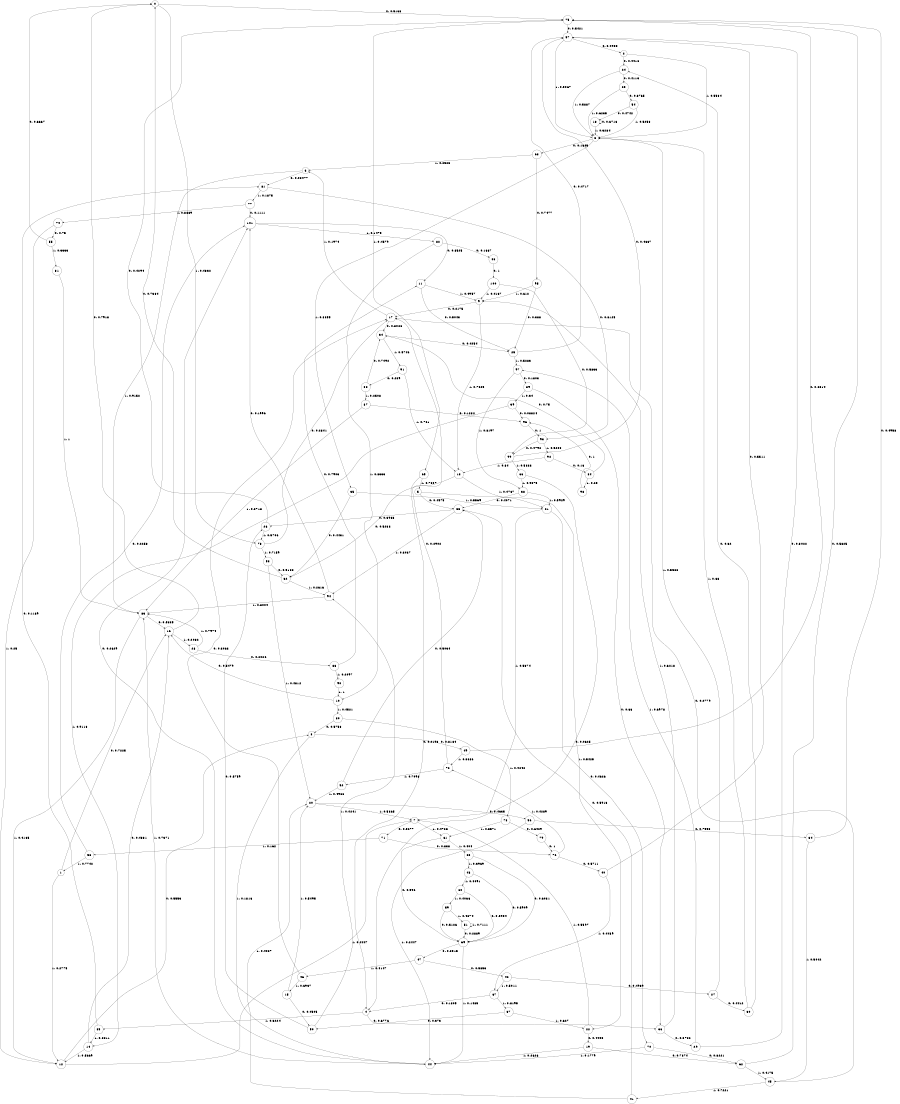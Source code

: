 digraph "ch8faceL10" {
size = "6,8.5";
ratio = "fill";
node [shape = circle];
node [fontsize = 24];
edge [fontsize = 24];
0 -> 75 [label = "0: 0.5168   "];
0 -> 73 [label = "1: 0.4832   "];
1 -> 16 [label = "0: 0.7225   "];
1 -> 12 [label = "1: 0.2775   "];
2 -> 24 [label = "0: 0.4416   "];
2 -> 3 [label = "1: 0.5584   "];
3 -> 68 [label = "0: 0.1645   "];
3 -> 35 [label = "1: 0.8355   "];
4 -> 36 [label = "0: 0.6776   "];
4 -> 85 [label = "1: 0.3224   "];
5 -> 33 [label = "0: 0.4575   "];
5 -> 22 [label = "1: 0.5425   "];
6 -> 81 [label = "0: 0.08477  "];
6 -> 83 [label = "1: 0.9152   "];
7 -> 71 [label = "0: 0.5277   "];
7 -> 61 [label = "1: 0.4723   "];
8 -> 49 [label = "0: 0.8184   "];
8 -> 44 [label = "1: 0.1816   "];
9 -> 17 [label = "0: 0.2175   "];
9 -> 13 [label = "1: 0.7825   "];
10 -> 16 [label = "0: 0.5479   "];
10 -> 80 [label = "1: 0.4521   "];
11 -> 25 [label = "0: 0.5043   "];
11 -> 9 [label = "1: 0.4957   "];
12 -> 8 [label = "0: 0.5553   "];
12 -> 7 [label = "1: 0.4447   "];
13 -> 32 [label = "0: 0.5233   "];
13 -> 21 [label = "1: 0.4767   "];
14 -> 16 [label = "0: 0.4331   "];
14 -> 12 [label = "1: 0.5669   "];
15 -> 50 [label = "0: 0.4505   "];
15 -> 20 [label = "1: 0.5495   "];
16 -> 0 [label = "0: 0.7918   "];
16 -> 28 [label = "1: 0.2082   "];
17 -> 34 [label = "0: 0.8026   "];
17 -> 6 [label = "1: 0.1974   "];
18 -> 18 [label = "0: 0.6716   "];
18 -> 3 [label = "1: 0.3284   "];
19 -> 62 [label = "0: 0.7374   "];
19 -> 44 [label = "1: 0.2626   "];
20 -> 56 [label = "0: 0.4635   "];
20 -> 7 [label = "1: 0.5365   "];
21 -> 70 [label = "0: 0.4626   "];
21 -> 7 [label = "1: 0.5374   "];
22 -> 19 [label = "0: 0.4403   "];
22 -> 7 [label = "1: 0.5597   "];
23 -> 54 [label = "0: 0.3765   "];
23 -> 3 [label = "1: 0.6235   "];
24 -> 23 [label = "0: 0.4113   "];
24 -> 3 [label = "1: 0.5887   "];
25 -> 57 [label = "0: 0.4717   "];
25 -> 97 [label = "1: 0.5283   "];
26 -> 75 [label = "0: 0.4294   "];
26 -> 73 [label = "1: 0.5706   "];
27 -> 30 [label = "0: 0.4412   "];
27 -> 3 [label = "1: 0.5588   "];
28 -> 86 [label = "0: 0.2026   "];
28 -> 83 [label = "1: 0.7974   "];
29 -> 57 [label = "0: 0.3022   "];
29 -> 97 [label = "1: 0.6978   "];
30 -> 24 [label = "0: 0.32     "];
30 -> 3 [label = "1: 0.68     "];
31 -> 83 [label = "1: 1        "];
32 -> 0 [label = "0: 0.7384   "];
32 -> 94 [label = "1: 0.2616   "];
33 -> 26 [label = "0: 0.6963   "];
33 -> 94 [label = "1: 0.3037   "];
34 -> 25 [label = "0: 0.4254   "];
34 -> 91 [label = "1: 0.5746   "];
35 -> 32 [label = "0: 0.4431   "];
35 -> 21 [label = "1: 0.5569   "];
36 -> 29 [label = "0: 0.3782   "];
36 -> 9 [label = "1: 0.6218   "];
37 -> 50 [label = "0: 0.373    "];
37 -> 22 [label = "1: 0.627    "];
38 -> 33 [label = "0: 0.4071   "];
38 -> 21 [label = "1: 0.5929   "];
39 -> 96 [label = "0: 0.08824  "];
39 -> 14 [label = "1: 0.9118   "];
40 -> 57 [label = "0: 0.5511   "];
40 -> 67 [label = "1: 0.4489   "];
41 -> 33 [label = "0: 0.5913   "];
41 -> 20 [label = "1: 0.4087   "];
42 -> 27 [label = "0: 0.4989   "];
42 -> 67 [label = "1: 0.5011   "];
43 -> 100 [label = "0: 1        "];
44 -> 101 [label = "0: 0.2629   "];
44 -> 83 [label = "1: 0.7371   "];
45 -> 17 [label = "0: 0.2779   "];
45 -> 41 [label = "1: 0.7221   "];
46 -> 17 [label = "0: 0.3063   "];
46 -> 15 [label = "1: 0.6937   "];
47 -> 42 [label = "0: 0.5853   "];
47 -> 46 [label = "1: 0.4147   "];
48 -> 69 [label = "0: 0.5909   "];
48 -> 60 [label = "1: 0.4091   "];
49 -> 75 [label = "0: 0.6314   "];
49 -> 72 [label = "1: 0.3686   "];
50 -> 26 [label = "0: 0.5759   "];
50 -> 94 [label = "1: 0.4241   "];
51 -> 69 [label = "0: 0.2889   "];
51 -> 51 [label = "1: 0.7111   "];
52 -> 33 [label = "0: 0.5034   "];
52 -> 20 [label = "1: 0.4966   "];
53 -> 32 [label = "0: 0.5188   "];
53 -> 20 [label = "1: 0.4812   "];
54 -> 18 [label = "0: 0.4742   "];
54 -> 3 [label = "1: 0.5258   "];
55 -> 0 [label = "0: 0.6667   "];
55 -> 31 [label = "1: 0.3333   "];
56 -> 64 [label = "0: 0.7553   "];
56 -> 44 [label = "1: 0.2447   "];
57 -> 2 [label = "0: 0.4933   "];
57 -> 3 [label = "1: 0.5067   "];
58 -> 101 [label = "0: 0.2258   "];
58 -> 1 [label = "1: 0.7742   "];
59 -> 69 [label = "0: 0.5126   "];
59 -> 51 [label = "1: 0.4874   "];
60 -> 69 [label = "0: 0.5934   "];
60 -> 59 [label = "1: 0.4066   "];
61 -> 69 [label = "0: 0.596    "];
61 -> 63 [label = "1: 0.404    "];
62 -> 75 [label = "0: 0.5825   "];
62 -> 45 [label = "1: 0.4175   "];
63 -> 69 [label = "0: 0.6031   "];
63 -> 48 [label = "1: 0.3969   "];
64 -> 75 [label = "0: 0.4958   "];
64 -> 45 [label = "1: 0.5042   "];
65 -> 4 [label = "0: 0.2193   "];
65 -> 5 [label = "1: 0.7807   "];
66 -> 4 [label = "0: 0.0625   "];
66 -> 38 [label = "1: 0.9375   "];
67 -> 4 [label = "0: 0.1805   "];
67 -> 37 [label = "1: 0.8195   "];
68 -> 95 [label = "0: 0.7477   "];
68 -> 6 [label = "1: 0.2523   "];
69 -> 47 [label = "0: 0.8515   "];
69 -> 44 [label = "1: 0.1485   "];
70 -> 62 [label = "0: 0.8221   "];
70 -> 44 [label = "1: 0.1779   "];
71 -> 76 [label = "0: 0.838    "];
71 -> 58 [label = "1: 0.162    "];
72 -> 17 [label = "0: 0.2902   "];
72 -> 52 [label = "1: 0.7098   "];
73 -> 17 [label = "0: 0.2841   "];
73 -> 53 [label = "1: 0.7159   "];
74 -> 55 [label = "0: 0.75     "];
74 -> 12 [label = "1: 0.25     "];
75 -> 57 [label = "0: 0.5421   "];
75 -> 65 [label = "1: 0.4579   "];
76 -> 40 [label = "0: 0.5711   "];
76 -> 72 [label = "1: 0.4289   "];
77 -> 101 [label = "0: 0.1111   "];
77 -> 74 [label = "1: 0.8889   "];
78 -> 79 [label = "0: 0.6429   "];
78 -> 61 [label = "1: 0.3571   "];
79 -> 76 [label = "0: 1        "];
80 -> 8 [label = "0: 0.5758   "];
80 -> 78 [label = "1: 0.4242   "];
81 -> 93 [label = "0: 0.8125   "];
81 -> 77 [label = "1: 0.1875   "];
82 -> 43 [label = "0: 0.1667   "];
82 -> 10 [label = "1: 0.8333   "];
83 -> 16 [label = "0: 0.5835   "];
83 -> 12 [label = "1: 0.4165   "];
84 -> 34 [label = "0: 0.75     "];
84 -> 98 [label = "1: 0.25     "];
85 -> 81 [label = "0: 0.1189   "];
85 -> 14 [label = "1: 0.8811   "];
86 -> 11 [label = "0: 0.7903   "];
86 -> 90 [label = "1: 0.2097   "];
87 -> 96 [label = "0: 0.1282   "];
87 -> 83 [label = "1: 0.8718   "];
88 -> 34 [label = "0: 0.7492   "];
88 -> 87 [label = "1: 0.2508   "];
89 -> 36 [label = "0: 0.66     "];
89 -> 39 [label = "1: 0.34     "];
90 -> 10 [label = "1: 1        "];
91 -> 88 [label = "0: 0.239    "];
91 -> 13 [label = "1: 0.761    "];
92 -> 84 [label = "0: 0.16     "];
92 -> 13 [label = "1: 0.84     "];
93 -> 99 [label = "0: 0.4792   "];
93 -> 92 [label = "1: 0.5208   "];
94 -> 101 [label = "0: 0.1996   "];
94 -> 83 [label = "1: 0.8004   "];
95 -> 25 [label = "0: 0.388    "];
95 -> 9 [label = "1: 0.612    "];
96 -> 93 [label = "0: 1        "];
97 -> 89 [label = "0: 0.1803   "];
97 -> 38 [label = "1: 0.8197   "];
98 -> 96 [label = "0: 1        "];
99 -> 57 [label = "0: 0.4667   "];
99 -> 66 [label = "1: 0.5333   "];
100 -> 99 [label = "0: 0.5833   "];
100 -> 9 [label = "1: 0.4167   "];
101 -> 11 [label = "0: 0.8525   "];
101 -> 82 [label = "1: 0.1475   "];
}
